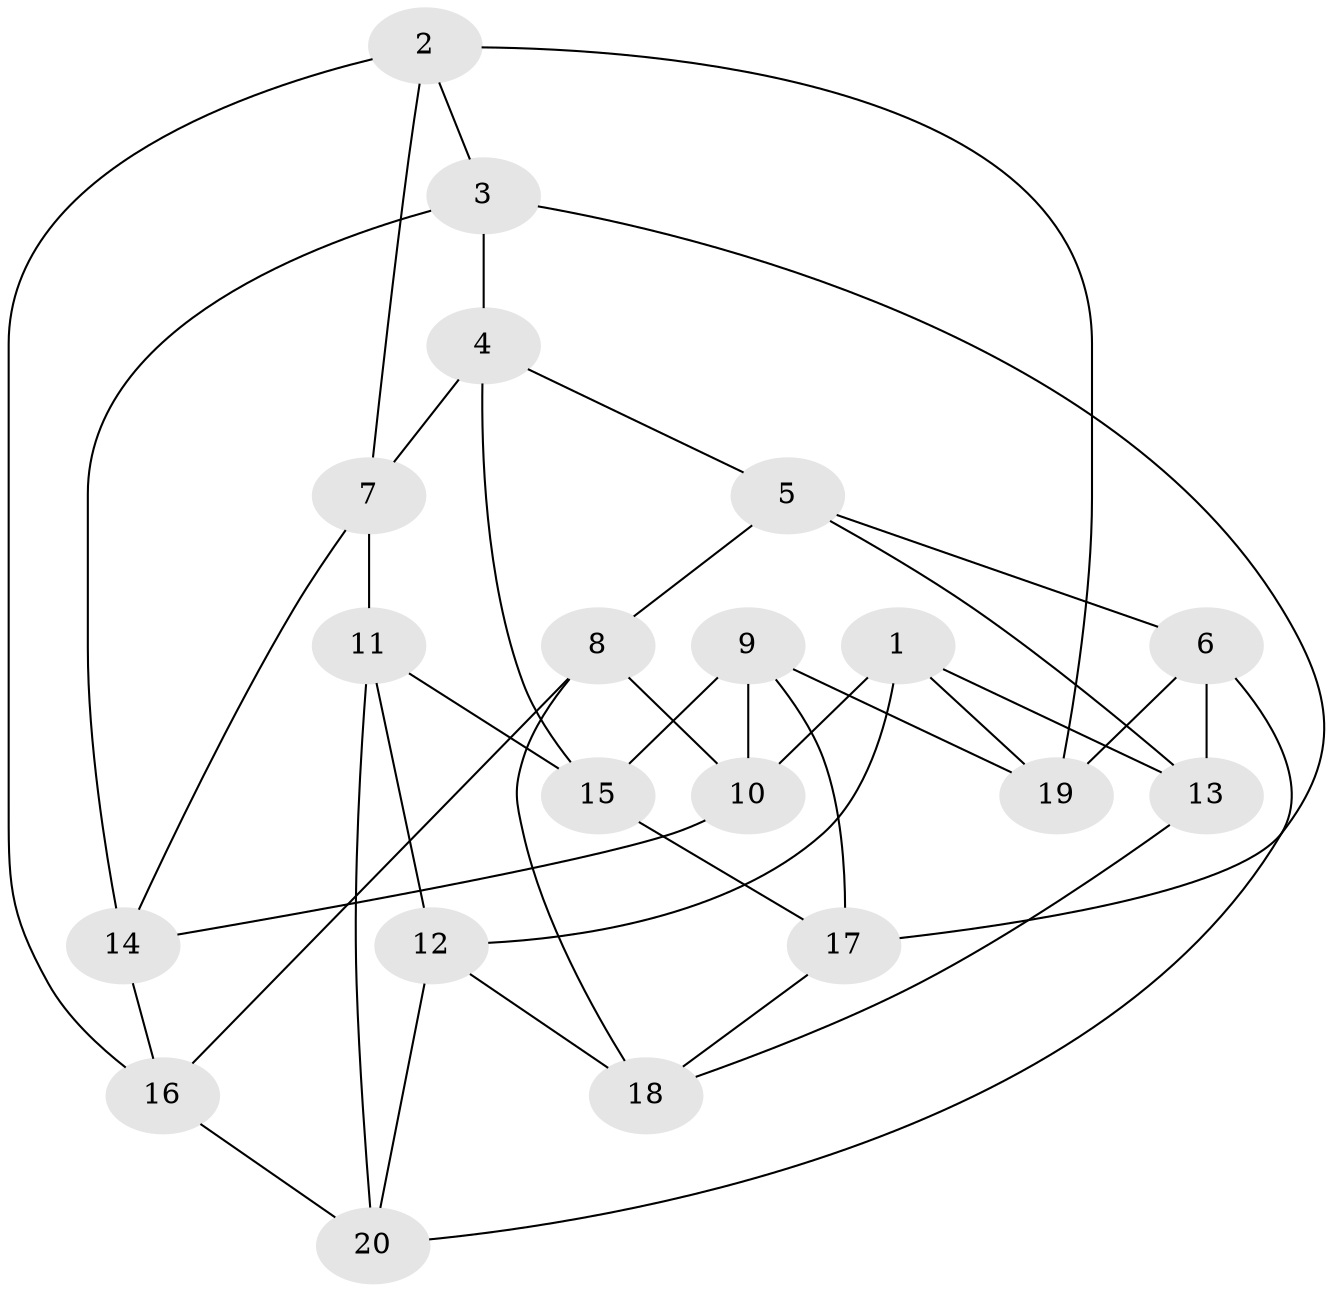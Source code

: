 // Generated by graph-tools (version 1.1) at 2025/46/02/15/25 05:46:28]
// undirected, 20 vertices, 40 edges
graph export_dot {
graph [start="1"]
  node [color=gray90,style=filled];
  1;
  2;
  3;
  4;
  5;
  6;
  7;
  8;
  9;
  10;
  11;
  12;
  13;
  14;
  15;
  16;
  17;
  18;
  19;
  20;
  1 -- 19;
  1 -- 13;
  1 -- 10;
  1 -- 12;
  2 -- 16;
  2 -- 7;
  2 -- 3;
  2 -- 19;
  3 -- 17;
  3 -- 14;
  3 -- 4;
  4 -- 15;
  4 -- 7;
  4 -- 5;
  5 -- 13;
  5 -- 6;
  5 -- 8;
  6 -- 19;
  6 -- 20;
  6 -- 13;
  7 -- 14;
  7 -- 11;
  8 -- 10;
  8 -- 16;
  8 -- 18;
  9 -- 15;
  9 -- 17;
  9 -- 10;
  9 -- 19;
  10 -- 14;
  11 -- 15;
  11 -- 12;
  11 -- 20;
  12 -- 18;
  12 -- 20;
  13 -- 18;
  14 -- 16;
  15 -- 17;
  16 -- 20;
  17 -- 18;
}
